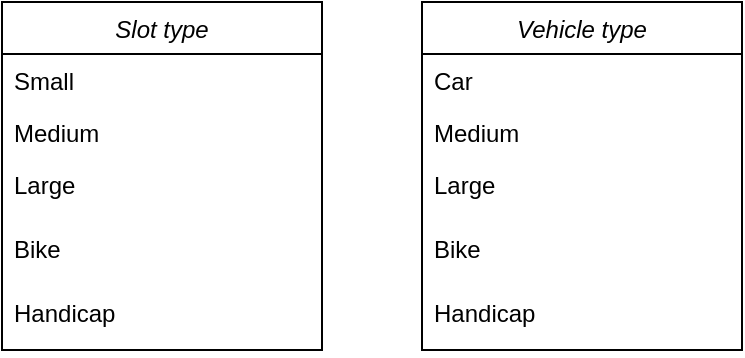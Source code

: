 <mxfile version="14.4.7" type="github">
  <diagram id="C5RBs43oDa-KdzZeNtuy" name="Page-1">
    <mxGraphModel dx="943" dy="2246" grid="1" gridSize="10" guides="1" tooltips="1" connect="1" arrows="1" fold="1" page="1" pageScale="1" pageWidth="1169" pageHeight="1654" math="0" shadow="0">
      <root>
        <mxCell id="WIyWlLk6GJQsqaUBKTNV-0" />
        <mxCell id="WIyWlLk6GJQsqaUBKTNV-1" parent="WIyWlLk6GJQsqaUBKTNV-0" />
        <mxCell id="Fod4XT9fk3nyyHBI4y4Q-3" value="Slot type" style="swimlane;fontStyle=2;align=center;verticalAlign=top;childLayout=stackLayout;horizontal=1;startSize=26;horizontalStack=0;resizeParent=1;resizeLast=0;collapsible=1;marginBottom=0;rounded=0;shadow=0;strokeWidth=1;" vertex="1" parent="WIyWlLk6GJQsqaUBKTNV-1">
          <mxGeometry x="50" y="-30" width="160" height="174" as="geometry">
            <mxRectangle x="230" y="140" width="160" height="26" as="alternateBounds" />
          </mxGeometry>
        </mxCell>
        <mxCell id="Fod4XT9fk3nyyHBI4y4Q-4" value="Small" style="text;align=left;verticalAlign=top;spacingLeft=4;spacingRight=4;overflow=hidden;rotatable=0;points=[[0,0.5],[1,0.5]];portConstraint=eastwest;" vertex="1" parent="Fod4XT9fk3nyyHBI4y4Q-3">
          <mxGeometry y="26" width="160" height="26" as="geometry" />
        </mxCell>
        <mxCell id="Fod4XT9fk3nyyHBI4y4Q-5" value="Medium" style="text;align=left;verticalAlign=top;spacingLeft=4;spacingRight=4;overflow=hidden;rotatable=0;points=[[0,0.5],[1,0.5]];portConstraint=eastwest;rounded=0;shadow=0;html=0;" vertex="1" parent="Fod4XT9fk3nyyHBI4y4Q-3">
          <mxGeometry y="52" width="160" height="26" as="geometry" />
        </mxCell>
        <mxCell id="Fod4XT9fk3nyyHBI4y4Q-6" value="Large" style="text;align=left;verticalAlign=top;spacingLeft=4;spacingRight=4;overflow=hidden;rotatable=0;points=[[0,0.5],[1,0.5]];portConstraint=eastwest;rounded=0;shadow=0;html=0;" vertex="1" parent="Fod4XT9fk3nyyHBI4y4Q-3">
          <mxGeometry y="78" width="160" height="32" as="geometry" />
        </mxCell>
        <mxCell id="Fod4XT9fk3nyyHBI4y4Q-7" value="Bike" style="text;align=left;verticalAlign=top;spacingLeft=4;spacingRight=4;overflow=hidden;rotatable=0;points=[[0,0.5],[1,0.5]];portConstraint=eastwest;rounded=0;shadow=0;html=0;" vertex="1" parent="Fod4XT9fk3nyyHBI4y4Q-3">
          <mxGeometry y="110" width="160" height="32" as="geometry" />
        </mxCell>
        <mxCell id="Fod4XT9fk3nyyHBI4y4Q-8" value="Handicap" style="text;align=left;verticalAlign=top;spacingLeft=4;spacingRight=4;overflow=hidden;rotatable=0;points=[[0,0.5],[1,0.5]];portConstraint=eastwest;rounded=0;shadow=0;html=0;" vertex="1" parent="Fod4XT9fk3nyyHBI4y4Q-3">
          <mxGeometry y="142" width="160" height="32" as="geometry" />
        </mxCell>
        <mxCell id="Fod4XT9fk3nyyHBI4y4Q-9" value="Vehicle type" style="swimlane;fontStyle=2;align=center;verticalAlign=top;childLayout=stackLayout;horizontal=1;startSize=26;horizontalStack=0;resizeParent=1;resizeLast=0;collapsible=1;marginBottom=0;rounded=0;shadow=0;strokeWidth=1;" vertex="1" parent="WIyWlLk6GJQsqaUBKTNV-1">
          <mxGeometry x="260" y="-30" width="160" height="174" as="geometry">
            <mxRectangle x="230" y="140" width="160" height="26" as="alternateBounds" />
          </mxGeometry>
        </mxCell>
        <mxCell id="Fod4XT9fk3nyyHBI4y4Q-10" value="Car" style="text;align=left;verticalAlign=top;spacingLeft=4;spacingRight=4;overflow=hidden;rotatable=0;points=[[0,0.5],[1,0.5]];portConstraint=eastwest;" vertex="1" parent="Fod4XT9fk3nyyHBI4y4Q-9">
          <mxGeometry y="26" width="160" height="26" as="geometry" />
        </mxCell>
        <mxCell id="Fod4XT9fk3nyyHBI4y4Q-11" value="Medium" style="text;align=left;verticalAlign=top;spacingLeft=4;spacingRight=4;overflow=hidden;rotatable=0;points=[[0,0.5],[1,0.5]];portConstraint=eastwest;rounded=0;shadow=0;html=0;" vertex="1" parent="Fod4XT9fk3nyyHBI4y4Q-9">
          <mxGeometry y="52" width="160" height="26" as="geometry" />
        </mxCell>
        <mxCell id="Fod4XT9fk3nyyHBI4y4Q-12" value="Large" style="text;align=left;verticalAlign=top;spacingLeft=4;spacingRight=4;overflow=hidden;rotatable=0;points=[[0,0.5],[1,0.5]];portConstraint=eastwest;rounded=0;shadow=0;html=0;" vertex="1" parent="Fod4XT9fk3nyyHBI4y4Q-9">
          <mxGeometry y="78" width="160" height="32" as="geometry" />
        </mxCell>
        <mxCell id="Fod4XT9fk3nyyHBI4y4Q-13" value="Bike" style="text;align=left;verticalAlign=top;spacingLeft=4;spacingRight=4;overflow=hidden;rotatable=0;points=[[0,0.5],[1,0.5]];portConstraint=eastwest;rounded=0;shadow=0;html=0;" vertex="1" parent="Fod4XT9fk3nyyHBI4y4Q-9">
          <mxGeometry y="110" width="160" height="32" as="geometry" />
        </mxCell>
        <mxCell id="Fod4XT9fk3nyyHBI4y4Q-14" value="Handicap" style="text;align=left;verticalAlign=top;spacingLeft=4;spacingRight=4;overflow=hidden;rotatable=0;points=[[0,0.5],[1,0.5]];portConstraint=eastwest;rounded=0;shadow=0;html=0;" vertex="1" parent="Fod4XT9fk3nyyHBI4y4Q-9">
          <mxGeometry y="142" width="160" height="32" as="geometry" />
        </mxCell>
      </root>
    </mxGraphModel>
  </diagram>
</mxfile>
